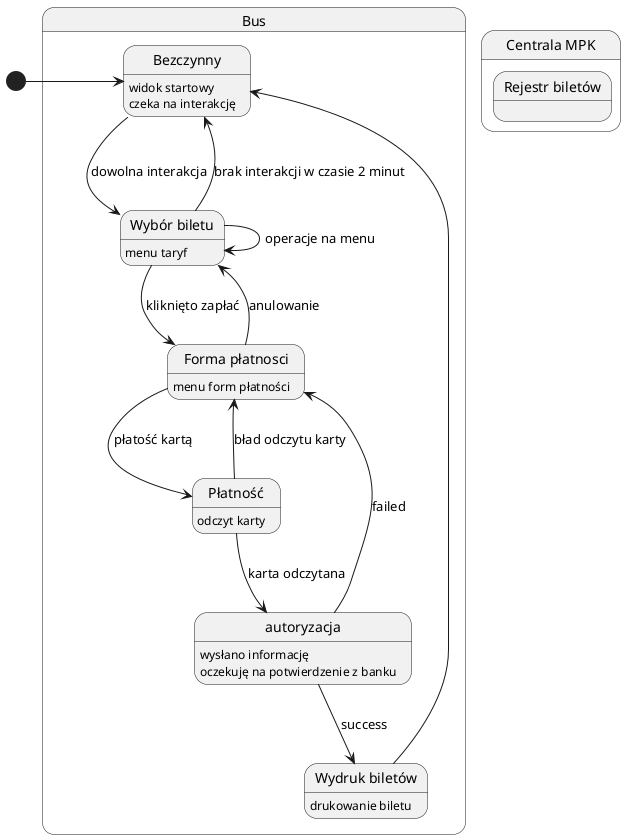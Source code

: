 @startuml
state Bus{
state Bezczynny : widok startowy
state Bezczynny : czeka na interakcję

state "Wybór biletu" as wybor: menu taryf

state "Forma płatnosci" as paymentStart : menu form płatności

state "Płatność" as payment : odczyt karty 

state "Wydruk biletów" as wydruk : drukowanie biletu

state autoryzacja : wysłano informację 
state autoryzacja : oczekuję na potwierdzenie z banku
}

state "Centrala MPK" as center{
    state "Rejestr biletów"
}


[*] -> Bezczynny
Bezczynny --> wybor : dowolna interakcja
wybor --> wybor : operacje na menu
wybor --> paymentStart : kliknięto zapłać
paymentStart --> payment : płatość kartą
payment --> autoryzacja : karta odczytana
payment --> paymentStart : bład odczytu karty
autoryzacja --> wydruk : success
autoryzacja --> paymentStart : failed
wydruk --> Bezczynny
paymentStart --> wybor : anulowanie
wybor --> Bezczynny : brak interakcji w czasie 2 minut
@enduml